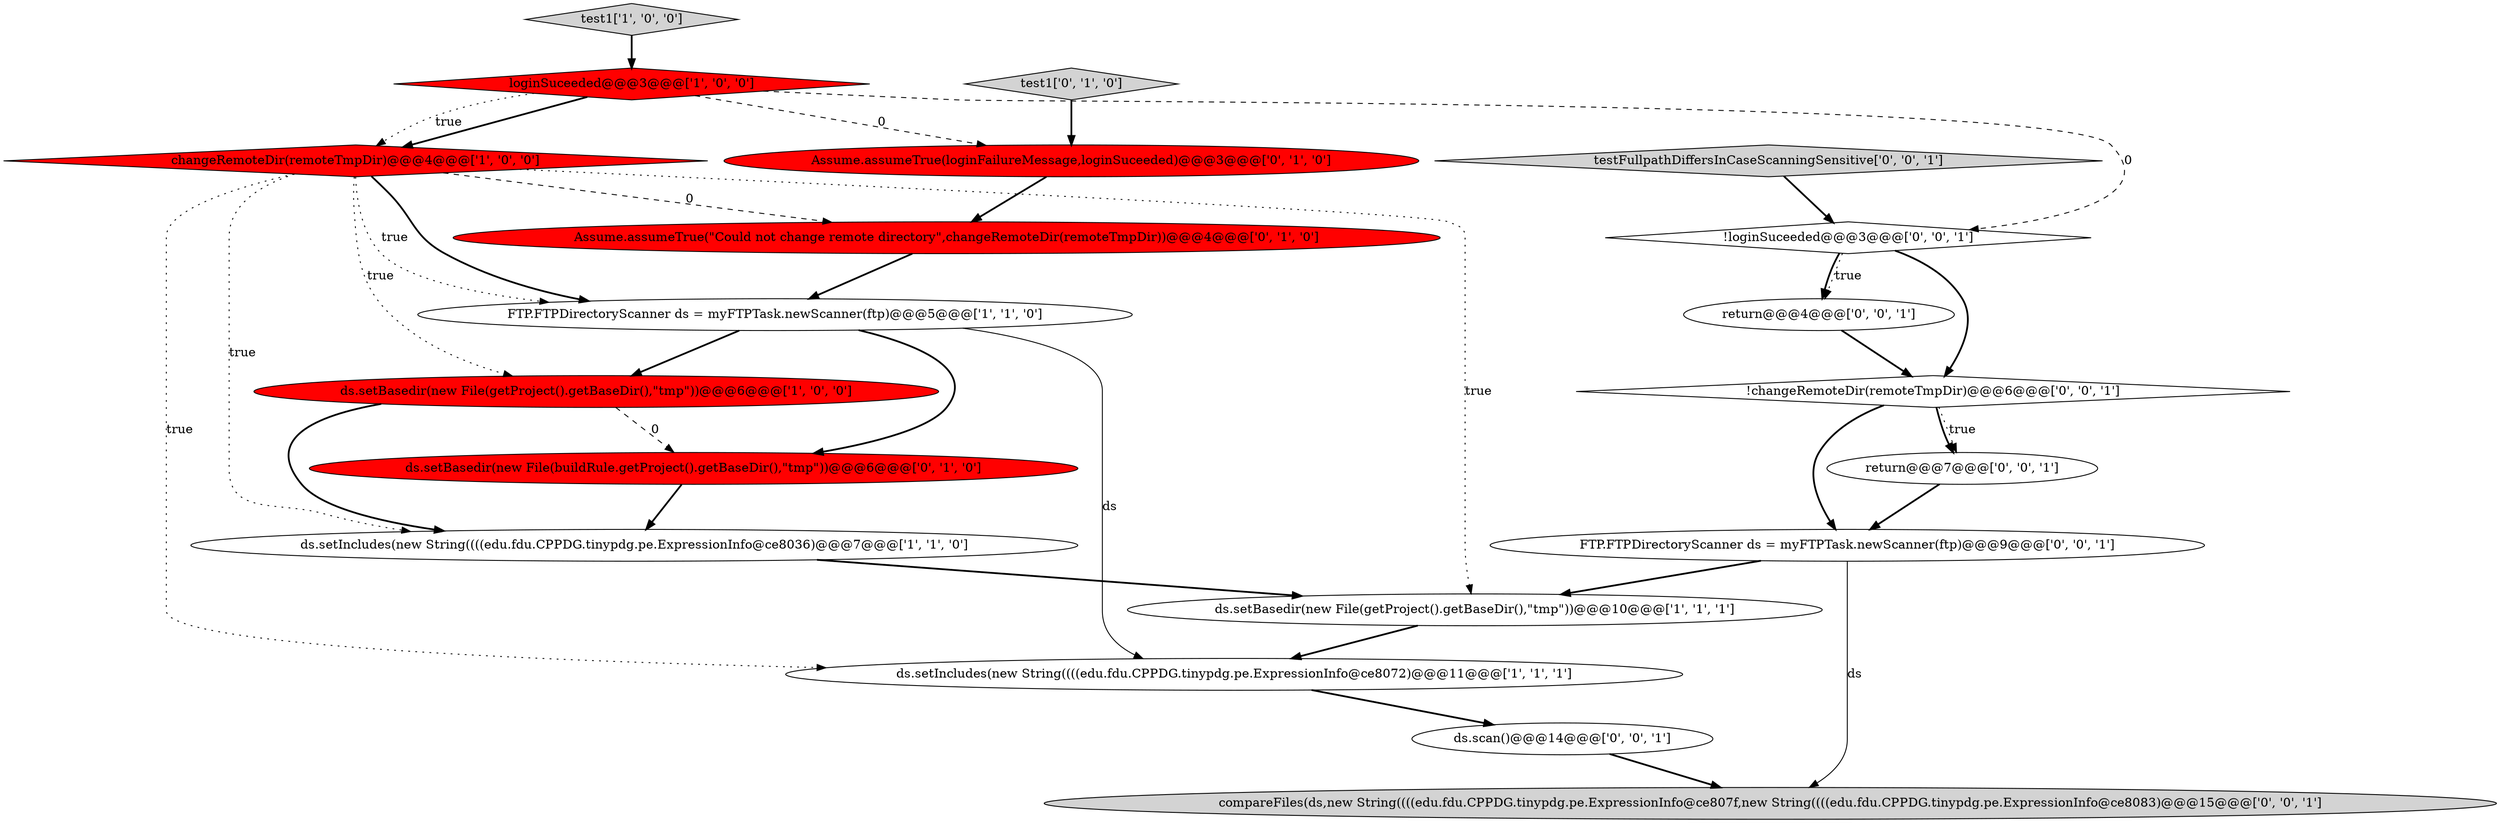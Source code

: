 digraph {
3 [style = filled, label = "FTP.FTPDirectoryScanner ds = myFTPTask.newScanner(ftp)@@@5@@@['1', '1', '0']", fillcolor = white, shape = ellipse image = "AAA0AAABBB1BBB"];
1 [style = filled, label = "ds.setIncludes(new String((((edu.fdu.CPPDG.tinypdg.pe.ExpressionInfo@ce8036)@@@7@@@['1', '1', '0']", fillcolor = white, shape = ellipse image = "AAA0AAABBB1BBB"];
0 [style = filled, label = "changeRemoteDir(remoteTmpDir)@@@4@@@['1', '0', '0']", fillcolor = red, shape = diamond image = "AAA1AAABBB1BBB"];
8 [style = filled, label = "Assume.assumeTrue(\"Could not change remote directory\",changeRemoteDir(remoteTmpDir))@@@4@@@['0', '1', '0']", fillcolor = red, shape = ellipse image = "AAA1AAABBB2BBB"];
4 [style = filled, label = "ds.setBasedir(new File(getProject().getBaseDir(),\"tmp\"))@@@6@@@['1', '0', '0']", fillcolor = red, shape = ellipse image = "AAA1AAABBB1BBB"];
2 [style = filled, label = "loginSuceeded@@@3@@@['1', '0', '0']", fillcolor = red, shape = diamond image = "AAA1AAABBB1BBB"];
11 [style = filled, label = "test1['0', '1', '0']", fillcolor = lightgray, shape = diamond image = "AAA0AAABBB2BBB"];
19 [style = filled, label = "!changeRemoteDir(remoteTmpDir)@@@6@@@['0', '0', '1']", fillcolor = white, shape = diamond image = "AAA0AAABBB3BBB"];
14 [style = filled, label = "testFullpathDiffersInCaseScanningSensitive['0', '0', '1']", fillcolor = lightgray, shape = diamond image = "AAA0AAABBB3BBB"];
15 [style = filled, label = "ds.scan()@@@14@@@['0', '0', '1']", fillcolor = white, shape = ellipse image = "AAA0AAABBB3BBB"];
6 [style = filled, label = "ds.setIncludes(new String((((edu.fdu.CPPDG.tinypdg.pe.ExpressionInfo@ce8072)@@@11@@@['1', '1', '1']", fillcolor = white, shape = ellipse image = "AAA0AAABBB1BBB"];
9 [style = filled, label = "Assume.assumeTrue(loginFailureMessage,loginSuceeded)@@@3@@@['0', '1', '0']", fillcolor = red, shape = ellipse image = "AAA1AAABBB2BBB"];
16 [style = filled, label = "compareFiles(ds,new String((((edu.fdu.CPPDG.tinypdg.pe.ExpressionInfo@ce807f,new String((((edu.fdu.CPPDG.tinypdg.pe.ExpressionInfo@ce8083)@@@15@@@['0', '0', '1']", fillcolor = lightgray, shape = ellipse image = "AAA0AAABBB3BBB"];
10 [style = filled, label = "ds.setBasedir(new File(buildRule.getProject().getBaseDir(),\"tmp\"))@@@6@@@['0', '1', '0']", fillcolor = red, shape = ellipse image = "AAA1AAABBB2BBB"];
7 [style = filled, label = "ds.setBasedir(new File(getProject().getBaseDir(),\"tmp\"))@@@10@@@['1', '1', '1']", fillcolor = white, shape = ellipse image = "AAA0AAABBB1BBB"];
5 [style = filled, label = "test1['1', '0', '0']", fillcolor = lightgray, shape = diamond image = "AAA0AAABBB1BBB"];
13 [style = filled, label = "return@@@4@@@['0', '0', '1']", fillcolor = white, shape = ellipse image = "AAA0AAABBB3BBB"];
12 [style = filled, label = "!loginSuceeded@@@3@@@['0', '0', '1']", fillcolor = white, shape = diamond image = "AAA0AAABBB3BBB"];
18 [style = filled, label = "return@@@7@@@['0', '0', '1']", fillcolor = white, shape = ellipse image = "AAA0AAABBB3BBB"];
17 [style = filled, label = "FTP.FTPDirectoryScanner ds = myFTPTask.newScanner(ftp)@@@9@@@['0', '0', '1']", fillcolor = white, shape = ellipse image = "AAA0AAABBB3BBB"];
0->3 [style = bold, label=""];
19->18 [style = bold, label=""];
2->0 [style = dotted, label="true"];
0->4 [style = dotted, label="true"];
8->3 [style = bold, label=""];
19->18 [style = dotted, label="true"];
18->17 [style = bold, label=""];
19->17 [style = bold, label=""];
0->6 [style = dotted, label="true"];
9->8 [style = bold, label=""];
11->9 [style = bold, label=""];
3->4 [style = bold, label=""];
1->7 [style = bold, label=""];
15->16 [style = bold, label=""];
17->16 [style = solid, label="ds"];
6->15 [style = bold, label=""];
17->7 [style = bold, label=""];
3->6 [style = solid, label="ds"];
3->10 [style = bold, label=""];
12->13 [style = bold, label=""];
2->12 [style = dashed, label="0"];
5->2 [style = bold, label=""];
13->19 [style = bold, label=""];
12->13 [style = dotted, label="true"];
2->0 [style = bold, label=""];
2->9 [style = dashed, label="0"];
14->12 [style = bold, label=""];
7->6 [style = bold, label=""];
0->8 [style = dashed, label="0"];
4->1 [style = bold, label=""];
0->3 [style = dotted, label="true"];
12->19 [style = bold, label=""];
4->10 [style = dashed, label="0"];
10->1 [style = bold, label=""];
0->7 [style = dotted, label="true"];
0->1 [style = dotted, label="true"];
}
